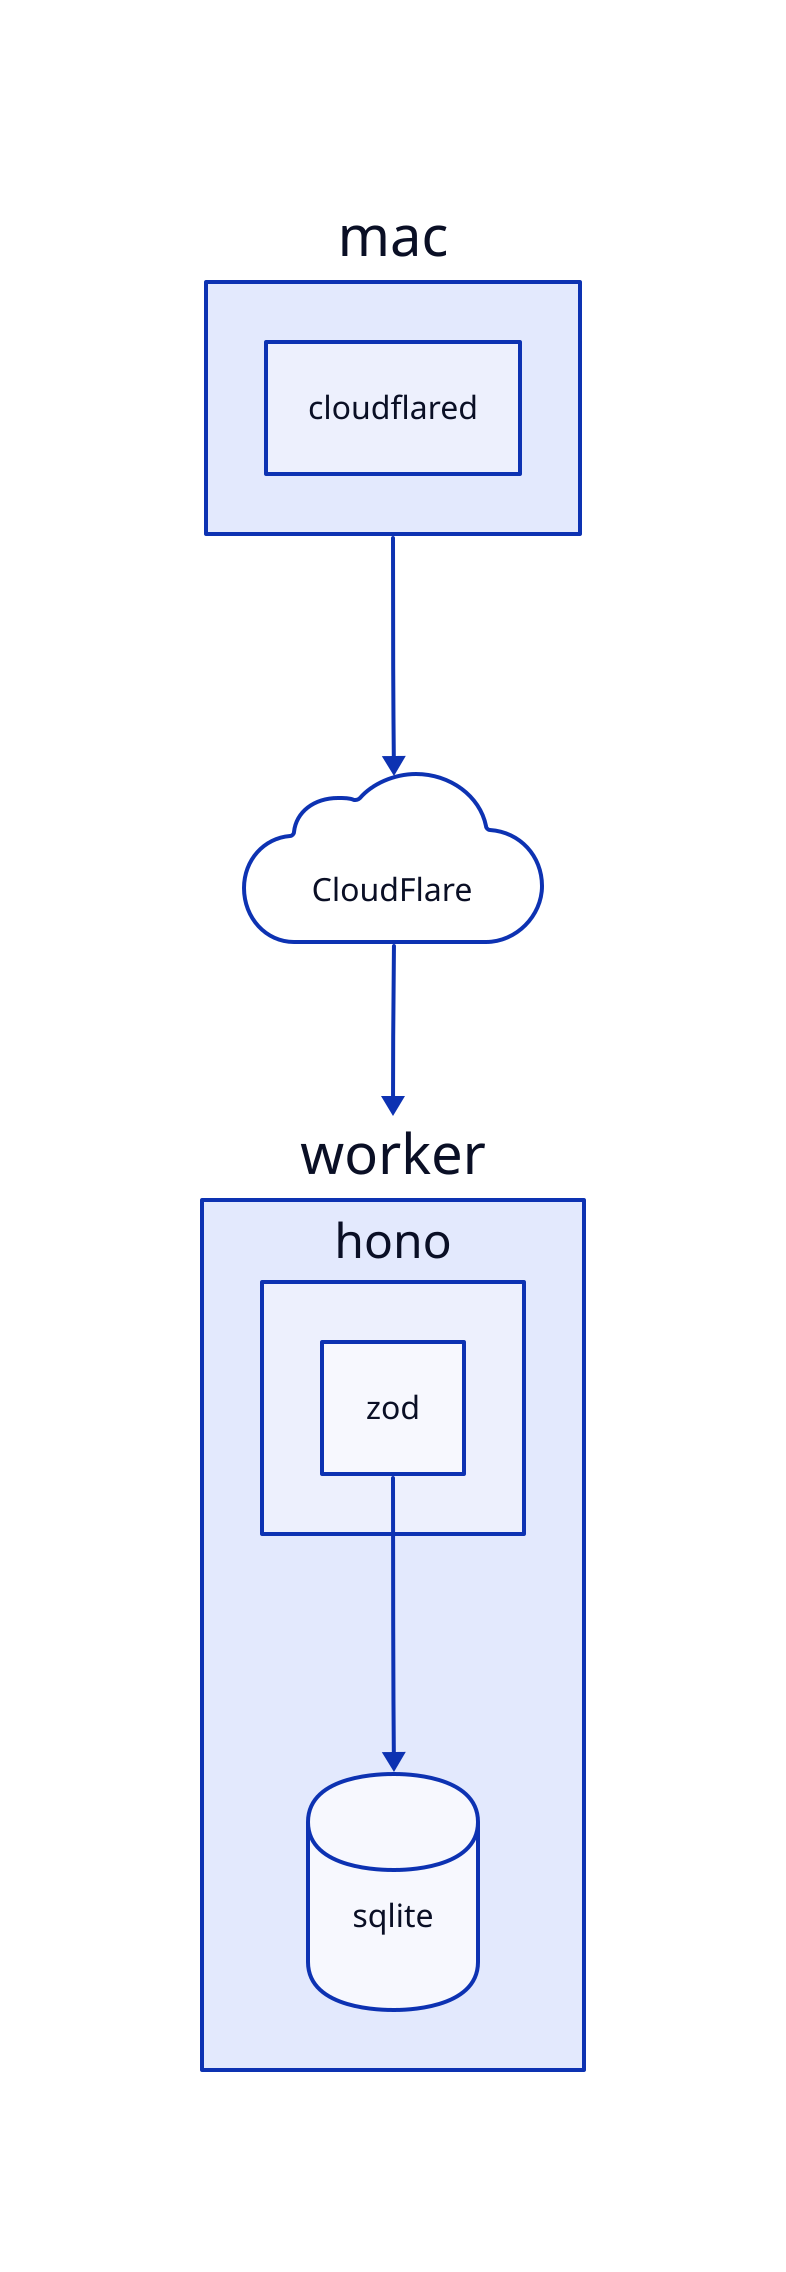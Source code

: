 mac: {
    cloudflared
}

cf: CloudFlare {
    shape: cloud
}
wk : worker {
    hono : {
        zod
    }
    sqlite : {
        shape: cylinder
    }
}
mac -> cf
cf->wk
wk.hono.zod->wk.sqlite



